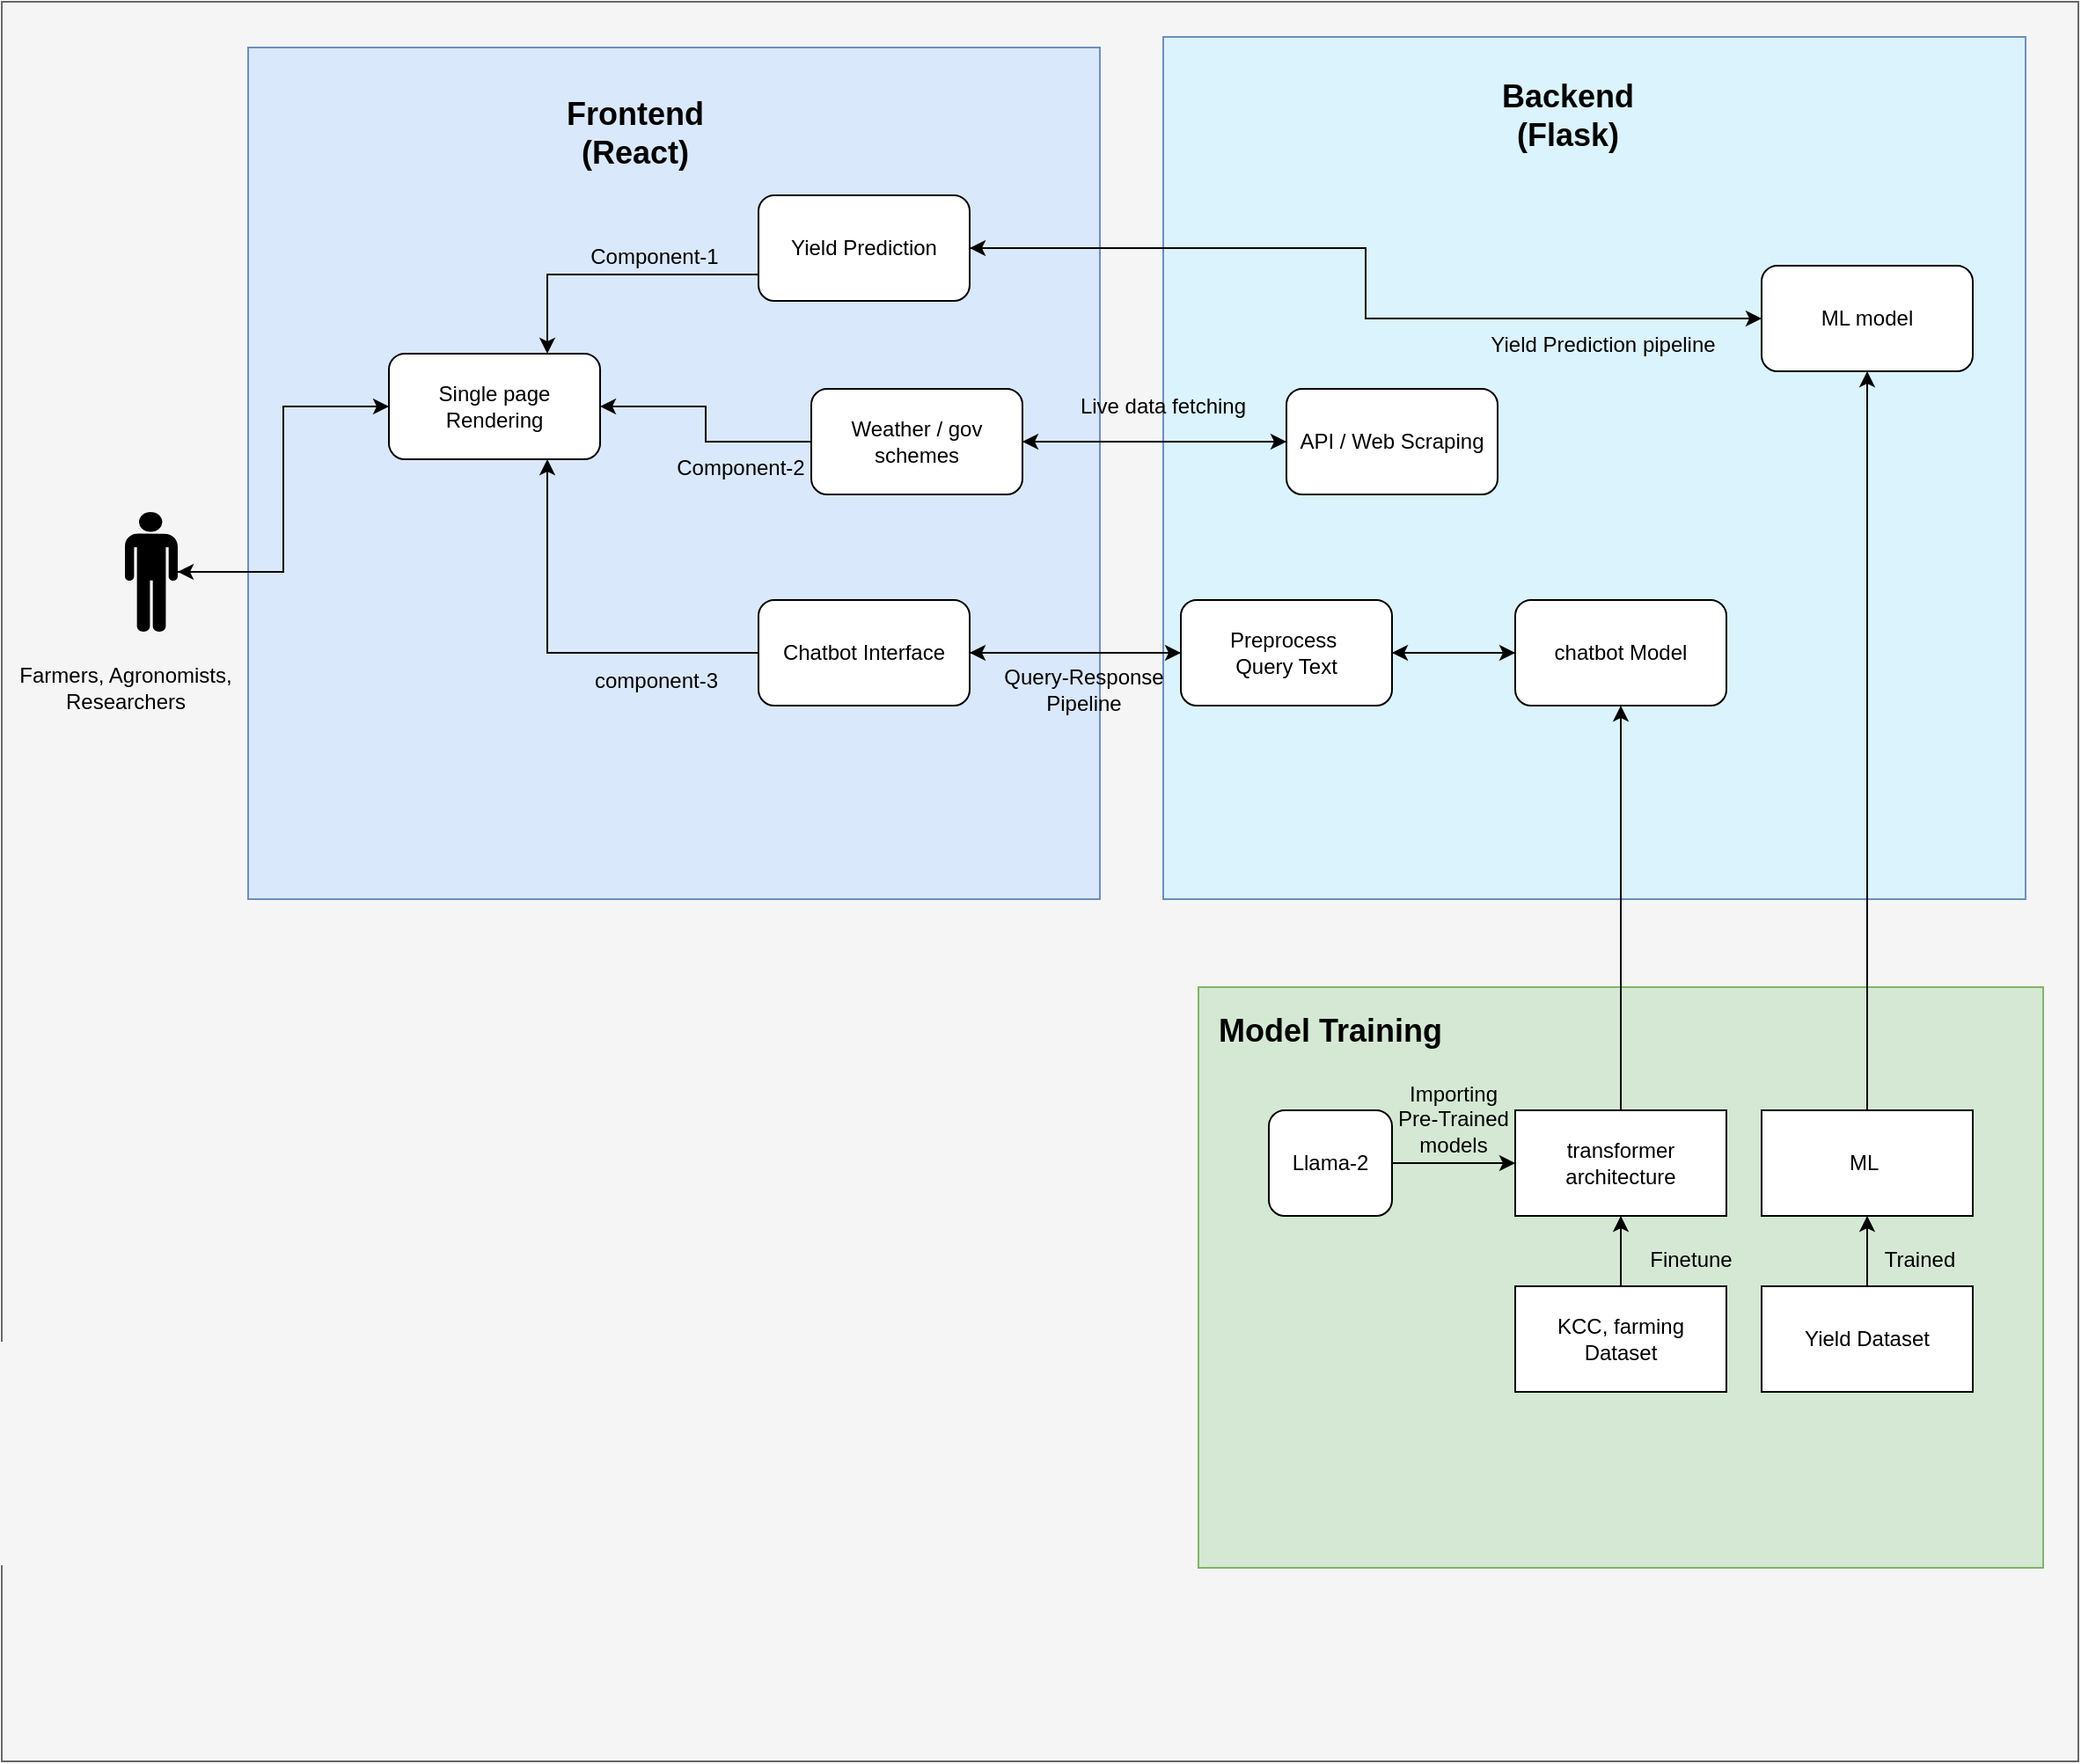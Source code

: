 <mxfile version="22.1.17" type="device">
  <diagram name="Page-1" id="DKzebG8HpM7GuleSCR6V">
    <mxGraphModel dx="1670" dy="892" grid="1" gridSize="10" guides="1" tooltips="1" connect="1" arrows="1" fold="1" page="1" pageScale="1" pageWidth="850" pageHeight="1100" math="0" shadow="0">
      <root>
        <mxCell id="0" />
        <mxCell id="1" parent="0" />
        <mxCell id="QbFapHZ1ANiK15TPJbGU-5" value="" style="rounded=0;whiteSpace=wrap;html=1;fillColor=#f5f5f5;strokeColor=#666666;fontColor=#333333;" vertex="1" parent="1">
          <mxGeometry x="20" y="40" width="1180" height="1000" as="geometry" />
        </mxCell>
        <mxCell id="QbFapHZ1ANiK15TPJbGU-6" value="" style="whiteSpace=wrap;html=1;aspect=fixed;fillColor=#dae8fc;strokeColor=#6c8ebf;" vertex="1" parent="1">
          <mxGeometry x="160" y="66" width="484" height="484" as="geometry" />
        </mxCell>
        <mxCell id="QbFapHZ1ANiK15TPJbGU-12" value="" style="whiteSpace=wrap;html=1;aspect=fixed;fillColor=#DBF3FC;strokeColor=#6c8ebf;" vertex="1" parent="1">
          <mxGeometry x="680" y="60" width="490" height="490" as="geometry" />
        </mxCell>
        <mxCell id="QbFapHZ1ANiK15TPJbGU-4" value="Farmers, Agronomists, &lt;br&gt;Researchers" style="text;html=1;align=center;verticalAlign=middle;resizable=0;points=[];autosize=1;" vertex="1" parent="1">
          <mxGeometry x="20" y="410" width="140" height="40" as="geometry" />
        </mxCell>
        <mxCell id="QbFapHZ1ANiK15TPJbGU-49" style="edgeStyle=orthogonalEdgeStyle;rounded=0;orthogonalLoop=1;jettySize=auto;html=1;exitX=1;exitY=0.5;exitDx=0;exitDy=0;exitPerimeter=0;entryX=0;entryY=0.5;entryDx=0;entryDy=0;" edge="1" parent="1" source="QbFapHZ1ANiK15TPJbGU-1" target="QbFapHZ1ANiK15TPJbGU-10">
          <mxGeometry relative="1" as="geometry" />
        </mxCell>
        <mxCell id="QbFapHZ1ANiK15TPJbGU-1" value="" style="shape=mxgraph.signs.people.man_1;html=1;pointerEvents=1;fillColor=#000000;strokeColor=none;verticalLabelPosition=bottom;verticalAlign=top;align=center;sketch=0;" vertex="1" parent="1">
          <mxGeometry x="90" y="330" width="30" height="68" as="geometry" />
        </mxCell>
        <mxCell id="QbFapHZ1ANiK15TPJbGU-7" value="&lt;b style=&quot;border-color: var(--border-color);&quot;&gt;&lt;font style=&quot;border-color: var(--border-color); font-size: 18px;&quot;&gt;Frontend (React)&lt;/font&gt;&lt;/b&gt;" style="text;html=1;strokeColor=none;fillColor=none;align=center;verticalAlign=middle;whiteSpace=wrap;rounded=0;" vertex="1" parent="1">
          <mxGeometry x="350" y="100" width="60" height="30" as="geometry" />
        </mxCell>
        <mxCell id="QbFapHZ1ANiK15TPJbGU-10" value="Single page Rendering" style="rounded=1;whiteSpace=wrap;html=1;" vertex="1" parent="1">
          <mxGeometry x="240" y="240" width="120" height="60" as="geometry" />
        </mxCell>
        <mxCell id="QbFapHZ1ANiK15TPJbGU-35" style="edgeStyle=orthogonalEdgeStyle;rounded=0;orthogonalLoop=1;jettySize=auto;html=1;exitX=1;exitY=0.5;exitDx=0;exitDy=0;entryX=0;entryY=0.5;entryDx=0;entryDy=0;" edge="1" parent="1" source="QbFapHZ1ANiK15TPJbGU-11" target="QbFapHZ1ANiK15TPJbGU-16">
          <mxGeometry relative="1" as="geometry" />
        </mxCell>
        <mxCell id="QbFapHZ1ANiK15TPJbGU-45" style="edgeStyle=orthogonalEdgeStyle;rounded=0;orthogonalLoop=1;jettySize=auto;html=1;exitX=0;exitY=0.5;exitDx=0;exitDy=0;entryX=0.75;entryY=1;entryDx=0;entryDy=0;" edge="1" parent="1" source="QbFapHZ1ANiK15TPJbGU-11" target="QbFapHZ1ANiK15TPJbGU-10">
          <mxGeometry relative="1" as="geometry" />
        </mxCell>
        <mxCell id="QbFapHZ1ANiK15TPJbGU-11" value="Chatbot Interface" style="rounded=1;whiteSpace=wrap;html=1;" vertex="1" parent="1">
          <mxGeometry x="450" y="380" width="120" height="60" as="geometry" />
        </mxCell>
        <mxCell id="QbFapHZ1ANiK15TPJbGU-14" value="" style="rounded=0;whiteSpace=wrap;html=1;fillColor=#d5e8d4;strokeColor=#82b366;" vertex="1" parent="1">
          <mxGeometry x="700" y="600" width="480" height="330" as="geometry" />
        </mxCell>
        <mxCell id="QbFapHZ1ANiK15TPJbGU-15" value="&lt;b&gt;&lt;font style=&quot;font-size: 18px;&quot;&gt;Backend (Flask)&lt;/font&gt;&lt;/b&gt;" style="text;html=1;strokeColor=none;fillColor=none;align=center;verticalAlign=middle;whiteSpace=wrap;rounded=0;" vertex="1" parent="1">
          <mxGeometry x="880" y="90" width="60" height="30" as="geometry" />
        </mxCell>
        <mxCell id="QbFapHZ1ANiK15TPJbGU-33" style="edgeStyle=orthogonalEdgeStyle;rounded=0;orthogonalLoop=1;jettySize=auto;html=1;exitX=1;exitY=0.5;exitDx=0;exitDy=0;entryX=0;entryY=0.5;entryDx=0;entryDy=0;" edge="1" parent="1" source="QbFapHZ1ANiK15TPJbGU-16" target="QbFapHZ1ANiK15TPJbGU-17">
          <mxGeometry relative="1" as="geometry" />
        </mxCell>
        <mxCell id="QbFapHZ1ANiK15TPJbGU-37" style="edgeStyle=orthogonalEdgeStyle;rounded=0;orthogonalLoop=1;jettySize=auto;html=1;exitX=0;exitY=0.5;exitDx=0;exitDy=0;" edge="1" parent="1" source="QbFapHZ1ANiK15TPJbGU-16" target="QbFapHZ1ANiK15TPJbGU-11">
          <mxGeometry relative="1" as="geometry" />
        </mxCell>
        <mxCell id="QbFapHZ1ANiK15TPJbGU-16" value="Preprocess&amp;nbsp;&lt;br&gt;Query Text" style="rounded=1;whiteSpace=wrap;html=1;" vertex="1" parent="1">
          <mxGeometry x="690" y="380" width="120" height="60" as="geometry" />
        </mxCell>
        <mxCell id="QbFapHZ1ANiK15TPJbGU-34" style="edgeStyle=orthogonalEdgeStyle;rounded=0;orthogonalLoop=1;jettySize=auto;html=1;exitX=0;exitY=0.5;exitDx=0;exitDy=0;entryX=1;entryY=0.5;entryDx=0;entryDy=0;" edge="1" parent="1" source="QbFapHZ1ANiK15TPJbGU-17" target="QbFapHZ1ANiK15TPJbGU-16">
          <mxGeometry relative="1" as="geometry" />
        </mxCell>
        <mxCell id="QbFapHZ1ANiK15TPJbGU-17" value="chatbot Model" style="rounded=1;whiteSpace=wrap;html=1;" vertex="1" parent="1">
          <mxGeometry x="880" y="380" width="120" height="60" as="geometry" />
        </mxCell>
        <mxCell id="QbFapHZ1ANiK15TPJbGU-40" style="edgeStyle=orthogonalEdgeStyle;rounded=0;orthogonalLoop=1;jettySize=auto;html=1;exitX=0;exitY=0.5;exitDx=0;exitDy=0;entryX=1;entryY=0.5;entryDx=0;entryDy=0;" edge="1" parent="1" source="QbFapHZ1ANiK15TPJbGU-18" target="QbFapHZ1ANiK15TPJbGU-39">
          <mxGeometry relative="1" as="geometry" />
        </mxCell>
        <mxCell id="QbFapHZ1ANiK15TPJbGU-18" value="ML model" style="rounded=1;whiteSpace=wrap;html=1;" vertex="1" parent="1">
          <mxGeometry x="1020" y="190" width="120" height="60" as="geometry" />
        </mxCell>
        <mxCell id="QbFapHZ1ANiK15TPJbGU-31" style="edgeStyle=orthogonalEdgeStyle;rounded=0;orthogonalLoop=1;jettySize=auto;html=1;exitX=0.5;exitY=0;exitDx=0;exitDy=0;" edge="1" parent="1" source="QbFapHZ1ANiK15TPJbGU-19" target="QbFapHZ1ANiK15TPJbGU-17">
          <mxGeometry relative="1" as="geometry" />
        </mxCell>
        <mxCell id="QbFapHZ1ANiK15TPJbGU-19" value="transformer architecture" style="rounded=0;whiteSpace=wrap;html=1;" vertex="1" parent="1">
          <mxGeometry x="880" y="670" width="120" height="60" as="geometry" />
        </mxCell>
        <mxCell id="QbFapHZ1ANiK15TPJbGU-32" style="edgeStyle=orthogonalEdgeStyle;rounded=0;orthogonalLoop=1;jettySize=auto;html=1;exitX=0.5;exitY=0;exitDx=0;exitDy=0;entryX=0.5;entryY=1;entryDx=0;entryDy=0;" edge="1" parent="1" source="QbFapHZ1ANiK15TPJbGU-20" target="QbFapHZ1ANiK15TPJbGU-18">
          <mxGeometry relative="1" as="geometry" />
        </mxCell>
        <mxCell id="QbFapHZ1ANiK15TPJbGU-20" value="ML&amp;nbsp;" style="rounded=0;whiteSpace=wrap;html=1;" vertex="1" parent="1">
          <mxGeometry x="1020" y="670" width="120" height="60" as="geometry" />
        </mxCell>
        <mxCell id="QbFapHZ1ANiK15TPJbGU-25" style="edgeStyle=orthogonalEdgeStyle;rounded=0;orthogonalLoop=1;jettySize=auto;html=1;exitX=0.5;exitY=0;exitDx=0;exitDy=0;entryX=0.5;entryY=1;entryDx=0;entryDy=0;" edge="1" parent="1" source="QbFapHZ1ANiK15TPJbGU-21" target="QbFapHZ1ANiK15TPJbGU-19">
          <mxGeometry relative="1" as="geometry" />
        </mxCell>
        <mxCell id="QbFapHZ1ANiK15TPJbGU-21" value="KCC, farming &lt;br&gt;Dataset" style="rounded=0;whiteSpace=wrap;html=1;" vertex="1" parent="1">
          <mxGeometry x="880" y="770" width="120" height="60" as="geometry" />
        </mxCell>
        <mxCell id="QbFapHZ1ANiK15TPJbGU-23" style="edgeStyle=orthogonalEdgeStyle;rounded=0;orthogonalLoop=1;jettySize=auto;html=1;exitX=0.5;exitY=0;exitDx=0;exitDy=0;entryX=0.5;entryY=1;entryDx=0;entryDy=0;" edge="1" parent="1" source="QbFapHZ1ANiK15TPJbGU-22" target="QbFapHZ1ANiK15TPJbGU-20">
          <mxGeometry relative="1" as="geometry" />
        </mxCell>
        <mxCell id="QbFapHZ1ANiK15TPJbGU-22" value="Yield Dataset" style="rounded=0;whiteSpace=wrap;html=1;" vertex="1" parent="1">
          <mxGeometry x="1020" y="770" width="120" height="60" as="geometry" />
        </mxCell>
        <mxCell id="QbFapHZ1ANiK15TPJbGU-24" value="Trained" style="text;html=1;strokeColor=none;fillColor=none;align=center;verticalAlign=middle;whiteSpace=wrap;rounded=0;" vertex="1" parent="1">
          <mxGeometry x="1080" y="740" width="60" height="30" as="geometry" />
        </mxCell>
        <mxCell id="QbFapHZ1ANiK15TPJbGU-26" value="Finetune" style="text;html=1;strokeColor=none;fillColor=none;align=center;verticalAlign=middle;whiteSpace=wrap;rounded=0;" vertex="1" parent="1">
          <mxGeometry x="950" y="740" width="60" height="30" as="geometry" />
        </mxCell>
        <mxCell id="QbFapHZ1ANiK15TPJbGU-29" style="edgeStyle=orthogonalEdgeStyle;rounded=0;orthogonalLoop=1;jettySize=auto;html=1;exitX=1;exitY=0.5;exitDx=0;exitDy=0;" edge="1" parent="1" source="QbFapHZ1ANiK15TPJbGU-27" target="QbFapHZ1ANiK15TPJbGU-19">
          <mxGeometry relative="1" as="geometry" />
        </mxCell>
        <mxCell id="QbFapHZ1ANiK15TPJbGU-27" value="Llama-2" style="rounded=1;whiteSpace=wrap;html=1;" vertex="1" parent="1">
          <mxGeometry x="740" y="670" width="70" height="60" as="geometry" />
        </mxCell>
        <mxCell id="QbFapHZ1ANiK15TPJbGU-28" value="Importing&lt;br&gt;Pre-Trained models" style="text;html=1;strokeColor=none;fillColor=none;align=center;verticalAlign=middle;whiteSpace=wrap;rounded=0;" vertex="1" parent="1">
          <mxGeometry x="810" y="660" width="70" height="30" as="geometry" />
        </mxCell>
        <mxCell id="QbFapHZ1ANiK15TPJbGU-48" style="edgeStyle=orthogonalEdgeStyle;rounded=0;orthogonalLoop=1;jettySize=auto;html=1;exitX=0;exitY=0.75;exitDx=0;exitDy=0;entryX=0.75;entryY=0;entryDx=0;entryDy=0;" edge="1" parent="1" source="QbFapHZ1ANiK15TPJbGU-39" target="QbFapHZ1ANiK15TPJbGU-10">
          <mxGeometry relative="1" as="geometry" />
        </mxCell>
        <mxCell id="QbFapHZ1ANiK15TPJbGU-64" style="edgeStyle=orthogonalEdgeStyle;rounded=0;orthogonalLoop=1;jettySize=auto;html=1;exitX=1;exitY=0.5;exitDx=0;exitDy=0;entryX=0;entryY=0.5;entryDx=0;entryDy=0;" edge="1" parent="1" source="QbFapHZ1ANiK15TPJbGU-39" target="QbFapHZ1ANiK15TPJbGU-18">
          <mxGeometry relative="1" as="geometry" />
        </mxCell>
        <mxCell id="QbFapHZ1ANiK15TPJbGU-39" value="Yield Prediction" style="rounded=1;whiteSpace=wrap;html=1;" vertex="1" parent="1">
          <mxGeometry x="450" y="150" width="120" height="60" as="geometry" />
        </mxCell>
        <mxCell id="QbFapHZ1ANiK15TPJbGU-44" style="edgeStyle=orthogonalEdgeStyle;rounded=0;orthogonalLoop=1;jettySize=auto;html=1;exitX=0;exitY=0.5;exitDx=0;exitDy=0;" edge="1" parent="1" source="QbFapHZ1ANiK15TPJbGU-41" target="QbFapHZ1ANiK15TPJbGU-42">
          <mxGeometry relative="1" as="geometry" />
        </mxCell>
        <mxCell id="QbFapHZ1ANiK15TPJbGU-41" value="API / Web Scraping" style="rounded=1;whiteSpace=wrap;html=1;" vertex="1" parent="1">
          <mxGeometry x="750" y="260" width="120" height="60" as="geometry" />
        </mxCell>
        <mxCell id="QbFapHZ1ANiK15TPJbGU-47" style="edgeStyle=orthogonalEdgeStyle;rounded=0;orthogonalLoop=1;jettySize=auto;html=1;exitX=0;exitY=0.5;exitDx=0;exitDy=0;entryX=1;entryY=0.5;entryDx=0;entryDy=0;" edge="1" parent="1" source="QbFapHZ1ANiK15TPJbGU-42" target="QbFapHZ1ANiK15TPJbGU-10">
          <mxGeometry relative="1" as="geometry" />
        </mxCell>
        <mxCell id="QbFapHZ1ANiK15TPJbGU-50" style="edgeStyle=orthogonalEdgeStyle;rounded=0;orthogonalLoop=1;jettySize=auto;html=1;exitX=1;exitY=0.5;exitDx=0;exitDy=0;" edge="1" parent="1" source="QbFapHZ1ANiK15TPJbGU-42" target="QbFapHZ1ANiK15TPJbGU-41">
          <mxGeometry relative="1" as="geometry" />
        </mxCell>
        <mxCell id="QbFapHZ1ANiK15TPJbGU-42" value="Weather /&amp;nbsp;gov schemes" style="rounded=1;whiteSpace=wrap;html=1;" vertex="1" parent="1">
          <mxGeometry x="480" y="260" width="120" height="60" as="geometry" />
        </mxCell>
        <mxCell id="QbFapHZ1ANiK15TPJbGU-52" value="&lt;font style=&quot;font-size: 18px;&quot;&gt;&lt;b&gt;Model Training&lt;/b&gt;&lt;/font&gt;" style="text;html=1;strokeColor=none;fillColor=none;align=center;verticalAlign=middle;whiteSpace=wrap;rounded=0;" vertex="1" parent="1">
          <mxGeometry x="710" y="610" width="130" height="30" as="geometry" />
        </mxCell>
        <mxCell id="QbFapHZ1ANiK15TPJbGU-54" value="Query-Response Pipeline" style="text;html=1;strokeColor=none;fillColor=none;align=center;verticalAlign=middle;whiteSpace=wrap;rounded=0;" vertex="1" parent="1">
          <mxGeometry x="580" y="411" width="110" height="39" as="geometry" />
        </mxCell>
        <mxCell id="QbFapHZ1ANiK15TPJbGU-55" value="Live data fetching" style="text;html=1;strokeColor=none;fillColor=none;align=center;verticalAlign=middle;whiteSpace=wrap;rounded=0;" vertex="1" parent="1">
          <mxGeometry x="630" y="255" width="100" height="30" as="geometry" />
        </mxCell>
        <mxCell id="QbFapHZ1ANiK15TPJbGU-56" value="Yield Prediction pipeline" style="text;html=1;strokeColor=none;fillColor=none;align=center;verticalAlign=middle;whiteSpace=wrap;rounded=0;" vertex="1" parent="1">
          <mxGeometry x="860" y="220" width="140" height="30" as="geometry" />
        </mxCell>
        <mxCell id="QbFapHZ1ANiK15TPJbGU-60" value="Component-1" style="text;html=1;strokeColor=none;fillColor=none;align=center;verticalAlign=middle;whiteSpace=wrap;rounded=0;" vertex="1" parent="1">
          <mxGeometry x="350" y="170" width="82" height="30" as="geometry" />
        </mxCell>
        <mxCell id="QbFapHZ1ANiK15TPJbGU-61" value="Component-2" style="text;html=1;strokeColor=none;fillColor=none;align=center;verticalAlign=middle;whiteSpace=wrap;rounded=0;" vertex="1" parent="1">
          <mxGeometry x="400" y="290" width="80" height="30" as="geometry" />
        </mxCell>
        <mxCell id="QbFapHZ1ANiK15TPJbGU-62" value="component-3" style="text;html=1;strokeColor=none;fillColor=none;align=center;verticalAlign=middle;whiteSpace=wrap;rounded=0;" vertex="1" parent="1">
          <mxGeometry x="352" y="411" width="80" height="30" as="geometry" />
        </mxCell>
        <mxCell id="QbFapHZ1ANiK15TPJbGU-63" style="edgeStyle=orthogonalEdgeStyle;rounded=0;orthogonalLoop=1;jettySize=auto;html=1;exitX=0;exitY=0.5;exitDx=0;exitDy=0;entryX=1;entryY=0.5;entryDx=0;entryDy=0;entryPerimeter=0;" edge="1" parent="1" source="QbFapHZ1ANiK15TPJbGU-10" target="QbFapHZ1ANiK15TPJbGU-1">
          <mxGeometry relative="1" as="geometry" />
        </mxCell>
      </root>
    </mxGraphModel>
  </diagram>
</mxfile>
